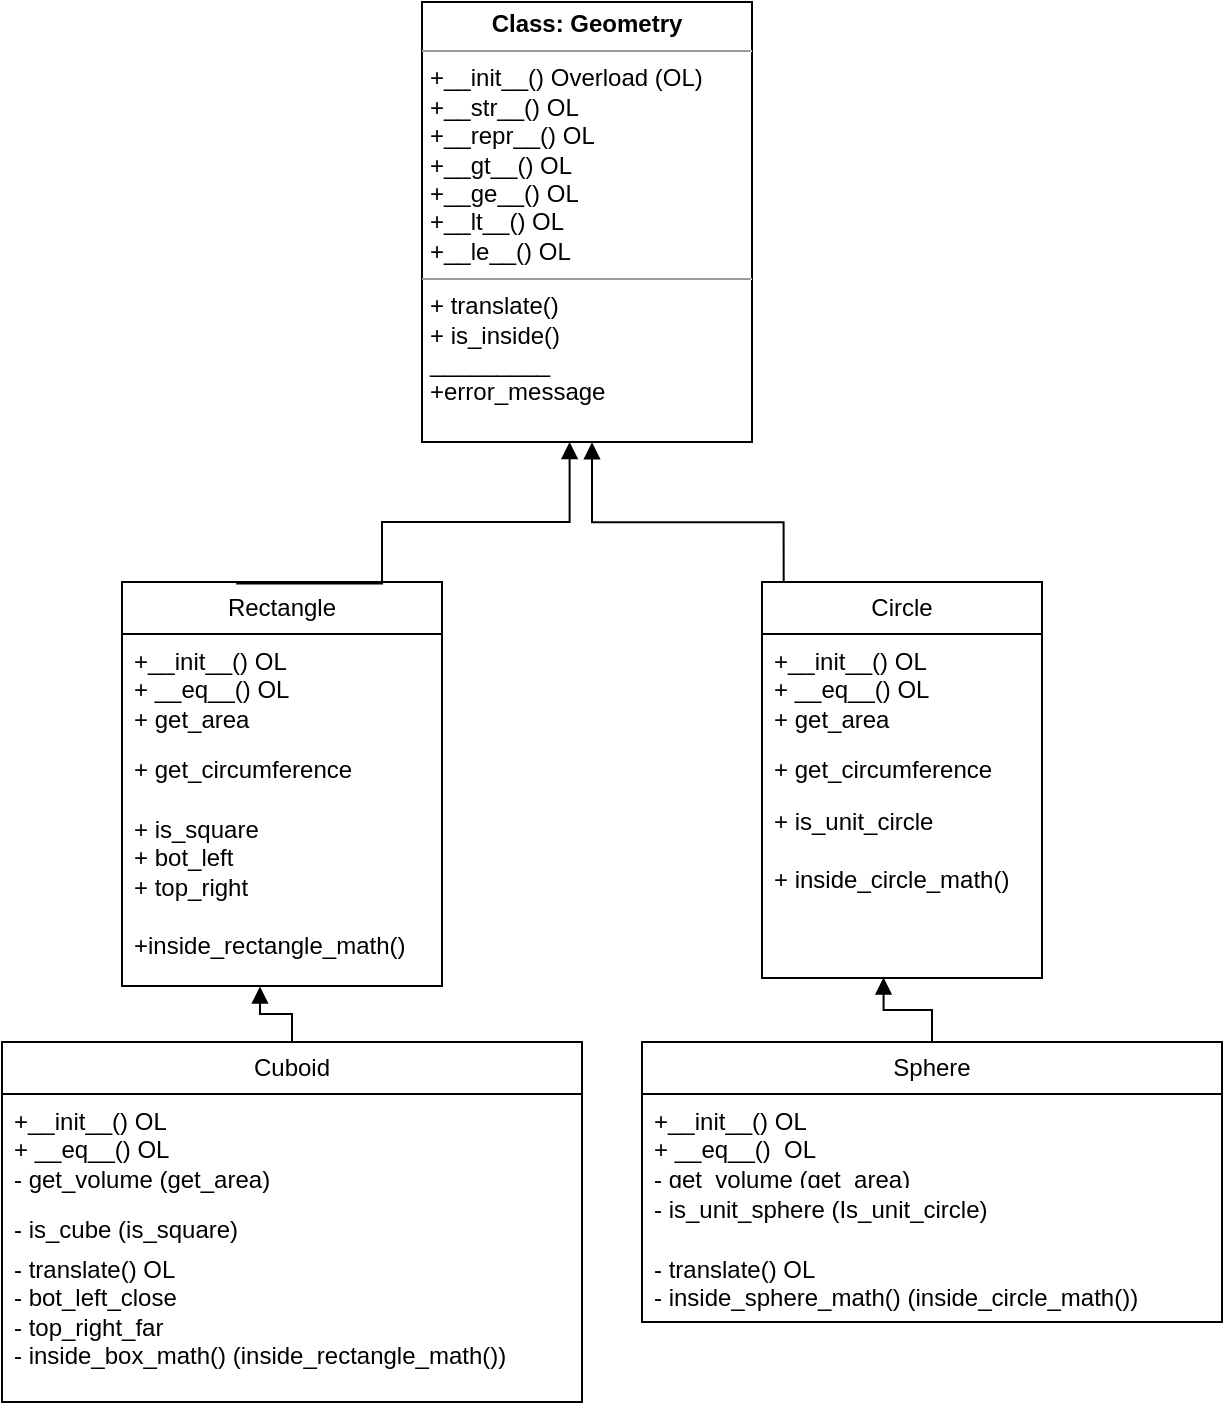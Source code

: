 <mxfile version="22.0.4" type="github">
  <diagram name="Page-1" id="c4acf3e9-155e-7222-9cf6-157b1a14988f">
    <mxGraphModel dx="1232" dy="1105" grid="1" gridSize="10" guides="1" tooltips="1" connect="1" arrows="1" fold="1" page="1" pageScale="1" pageWidth="850" pageHeight="1100" background="none" math="0" shadow="0">
      <root>
        <mxCell id="0" />
        <mxCell id="1" parent="0" />
        <mxCell id="qFAEqd3Lom9Yha_ofM8g-5" value="&lt;p style=&quot;margin:0px;margin-top:4px;text-align:center;&quot;&gt;&lt;b&gt;Class: Geometry&lt;br&gt;&lt;/b&gt;&lt;/p&gt;&lt;hr size=&quot;1&quot;&gt;&lt;p style=&quot;margin:0px;margin-left:4px;&quot;&gt;+__init__() Overload (OL)&lt;br&gt;&lt;/p&gt;&lt;p style=&quot;margin:0px;margin-left:4px;&quot;&gt;+__str__() OL&lt;br&gt;&lt;/p&gt;&lt;p style=&quot;margin:0px;margin-left:4px;&quot;&gt;+__repr__() OL&lt;/p&gt;&lt;p style=&quot;margin:0px;margin-left:4px;&quot;&gt;+__gt__() OL&lt;/p&gt;&lt;p style=&quot;margin:0px;margin-left:4px;&quot;&gt;+__ge__() OL&lt;/p&gt;&lt;p style=&quot;margin:0px;margin-left:4px;&quot;&gt;+__lt__() OL&lt;/p&gt;&lt;p style=&quot;margin:0px;margin-left:4px;&quot;&gt;+__le__() OL&lt;/p&gt;&lt;hr size=&quot;1&quot;&gt;&lt;p style=&quot;margin:0px;margin-left:4px;&quot;&gt;+ translate()&lt;/p&gt;&lt;p style=&quot;margin:0px;margin-left:4px;&quot;&gt;+ is_inside()&lt;/p&gt;&lt;p style=&quot;margin:0px;margin-left:4px;&quot;&gt;_________&lt;/p&gt;&lt;p style=&quot;margin:0px;margin-left:4px;&quot;&gt;+error_message&lt;br&gt;&lt;/p&gt;" style="verticalAlign=top;align=left;overflow=fill;fontSize=12;fontFamily=Helvetica;html=1;whiteSpace=wrap;" parent="1" vertex="1">
          <mxGeometry x="340" y="240" width="165" height="220" as="geometry" />
        </mxCell>
        <mxCell id="qFAEqd3Lom9Yha_ofM8g-6" value="&lt;div&gt;Rectangle&lt;/div&gt;" style="swimlane;fontStyle=0;childLayout=stackLayout;horizontal=1;startSize=26;fillColor=none;horizontalStack=0;resizeParent=1;resizeParentMax=0;resizeLast=0;collapsible=1;marginBottom=0;whiteSpace=wrap;html=1;" parent="1" vertex="1">
          <mxGeometry x="190" y="530" width="160" height="202" as="geometry" />
        </mxCell>
        <mxCell id="qFAEqd3Lom9Yha_ofM8g-7" value="&lt;div&gt;+__init__() OL&lt;/div&gt;&lt;div&gt;+ __eq__() OL&lt;/div&gt;&lt;div&gt;+ get_area&lt;br&gt;&lt;/div&gt;" style="text;strokeColor=none;fillColor=none;align=left;verticalAlign=top;spacingLeft=4;spacingRight=4;overflow=hidden;rotatable=0;points=[[0,0.5],[1,0.5]];portConstraint=eastwest;whiteSpace=wrap;html=1;" parent="qFAEqd3Lom9Yha_ofM8g-6" vertex="1">
          <mxGeometry y="26" width="160" height="54" as="geometry" />
        </mxCell>
        <mxCell id="qFAEqd3Lom9Yha_ofM8g-8" value="+ get_circumference" style="text;strokeColor=none;fillColor=none;align=left;verticalAlign=top;spacingLeft=4;spacingRight=4;overflow=hidden;rotatable=0;points=[[0,0.5],[1,0.5]];portConstraint=eastwest;whiteSpace=wrap;html=1;" parent="qFAEqd3Lom9Yha_ofM8g-6" vertex="1">
          <mxGeometry y="80" width="160" height="30" as="geometry" />
        </mxCell>
        <mxCell id="qFAEqd3Lom9Yha_ofM8g-9" value="&lt;div&gt;+ is_square&lt;/div&gt;&lt;div&gt;+ bot_left&lt;/div&gt;&lt;div&gt;+ top_right&lt;/div&gt;&lt;div&gt;&lt;br&gt;&lt;/div&gt;&lt;div&gt;+inside_rectangle_math()&lt;br&gt;&lt;/div&gt;" style="text;strokeColor=none;fillColor=none;align=left;verticalAlign=top;spacingLeft=4;spacingRight=4;overflow=hidden;rotatable=0;points=[[0,0.5],[1,0.5]];portConstraint=eastwest;whiteSpace=wrap;html=1;" parent="qFAEqd3Lom9Yha_ofM8g-6" vertex="1">
          <mxGeometry y="110" width="160" height="92" as="geometry" />
        </mxCell>
        <mxCell id="qFAEqd3Lom9Yha_ofM8g-10" value="Circle" style="swimlane;fontStyle=0;childLayout=stackLayout;horizontal=1;startSize=26;fillColor=none;horizontalStack=0;resizeParent=1;resizeParentMax=0;resizeLast=0;collapsible=1;marginBottom=0;whiteSpace=wrap;html=1;" parent="1" vertex="1">
          <mxGeometry x="510" y="530" width="140" height="198" as="geometry">
            <mxRectangle x="440" y="240" width="70" height="30" as="alternateBounds" />
          </mxGeometry>
        </mxCell>
        <mxCell id="qFAEqd3Lom9Yha_ofM8g-11" value="+__init__() OL&lt;div&gt;+ __eq__() OL&lt;/div&gt;&lt;div&gt;+ get_area&lt;br&gt;&lt;/div&gt;" style="text;strokeColor=none;fillColor=none;align=left;verticalAlign=top;spacingLeft=4;spacingRight=4;overflow=hidden;rotatable=0;points=[[0,0.5],[1,0.5]];portConstraint=eastwest;whiteSpace=wrap;html=1;" parent="qFAEqd3Lom9Yha_ofM8g-10" vertex="1">
          <mxGeometry y="26" width="140" height="54" as="geometry" />
        </mxCell>
        <mxCell id="qFAEqd3Lom9Yha_ofM8g-12" value="+ get_circumference" style="text;strokeColor=none;fillColor=none;align=left;verticalAlign=top;spacingLeft=4;spacingRight=4;overflow=hidden;rotatable=0;points=[[0,0.5],[1,0.5]];portConstraint=eastwest;whiteSpace=wrap;html=1;" parent="qFAEqd3Lom9Yha_ofM8g-10" vertex="1">
          <mxGeometry y="80" width="140" height="26" as="geometry" />
        </mxCell>
        <mxCell id="qFAEqd3Lom9Yha_ofM8g-13" value="&lt;div&gt;+ is_unit_circle&lt;/div&gt;&lt;div&gt;&lt;br&gt;&lt;/div&gt;&lt;div&gt;+ inside_circle_math()&lt;br&gt;&lt;/div&gt;" style="text;strokeColor=none;fillColor=none;align=left;verticalAlign=top;spacingLeft=4;spacingRight=4;overflow=hidden;rotatable=0;points=[[0,0.5],[1,0.5]];portConstraint=eastwest;whiteSpace=wrap;html=1;" parent="qFAEqd3Lom9Yha_ofM8g-10" vertex="1">
          <mxGeometry y="106" width="140" height="92" as="geometry" />
        </mxCell>
        <mxCell id="qFAEqd3Lom9Yha_ofM8g-14" value="&lt;div&gt;&lt;br&gt;&lt;/div&gt;" style="endArrow=block;endFill=1;html=1;edgeStyle=orthogonalEdgeStyle;align=left;verticalAlign=top;rounded=0;entryX=0.43;entryY=1.009;entryDx=0;entryDy=0;entryPerimeter=0;exitX=0.357;exitY=0.004;exitDx=0;exitDy=0;exitPerimeter=0;" parent="1" source="qFAEqd3Lom9Yha_ofM8g-6" edge="1">
          <mxGeometry x="-1" relative="1" as="geometry">
            <mxPoint x="310" y="528.83" as="sourcePoint" />
            <mxPoint x="413.8" y="460" as="targetPoint" />
            <Array as="points">
              <mxPoint x="320" y="530" />
              <mxPoint x="320" y="500" />
              <mxPoint x="414" y="500" />
            </Array>
          </mxGeometry>
        </mxCell>
        <mxCell id="qFAEqd3Lom9Yha_ofM8g-18" value="" style="endArrow=block;endFill=1;html=1;edgeStyle=orthogonalEdgeStyle;align=left;verticalAlign=top;rounded=0;entryX=0.553;entryY=1.031;entryDx=0;entryDy=0;entryPerimeter=0;exitX=0.638;exitY=-0.001;exitDx=0;exitDy=0;exitPerimeter=0;" parent="1" edge="1">
          <mxGeometry x="-1" relative="1" as="geometry">
            <mxPoint x="520.84" y="529.996" as="sourcePoint" />
            <mxPoint x="425" y="460.1" as="targetPoint" />
            <Array as="points">
              <mxPoint x="520.52" y="500.1" />
              <mxPoint x="425.52" y="500.1" />
            </Array>
          </mxGeometry>
        </mxCell>
        <mxCell id="d-dRbyV_aQIwzDTa89xE-1" value="Sphere" style="swimlane;fontStyle=0;childLayout=stackLayout;horizontal=1;startSize=26;fillColor=none;horizontalStack=0;resizeParent=1;resizeParentMax=0;resizeLast=0;collapsible=1;marginBottom=0;whiteSpace=wrap;html=1;" parent="1" vertex="1">
          <mxGeometry x="450" y="760" width="290" height="140" as="geometry">
            <mxRectangle x="440" y="240" width="70" height="30" as="alternateBounds" />
          </mxGeometry>
        </mxCell>
        <mxCell id="d-dRbyV_aQIwzDTa89xE-2" value="&lt;div style=&quot;&quot;&gt;+__init__() OL&lt;/div&gt;&lt;div style=&quot;&quot;&gt;+ __eq__()&amp;nbsp; OL&lt;/div&gt;&lt;div&gt;- get_volume (get_area)&lt;br&gt;&lt;/div&gt;" style="text;strokeColor=none;fillColor=none;align=left;verticalAlign=top;spacingLeft=4;spacingRight=4;overflow=hidden;rotatable=0;points=[[0,0.5],[1,0.5]];portConstraint=eastwest;whiteSpace=wrap;html=1;" parent="d-dRbyV_aQIwzDTa89xE-1" vertex="1">
          <mxGeometry y="26" width="290" height="44" as="geometry" />
        </mxCell>
        <mxCell id="d-dRbyV_aQIwzDTa89xE-3" value="- is_unit_sphere (Is_unit_circle)" style="text;strokeColor=none;fillColor=none;align=left;verticalAlign=top;spacingLeft=4;spacingRight=4;overflow=hidden;rotatable=0;points=[[0,0.5],[1,0.5]];portConstraint=eastwest;whiteSpace=wrap;html=1;" parent="d-dRbyV_aQIwzDTa89xE-1" vertex="1">
          <mxGeometry y="70" width="290" height="30" as="geometry" />
        </mxCell>
        <mxCell id="d-dRbyV_aQIwzDTa89xE-4" value="&lt;div&gt;- translate() OL&lt;/div&gt;&lt;div&gt;- inside_sphere_math() (inside_circle_math())&lt;br&gt;&lt;/div&gt;&amp;nbsp;" style="text;strokeColor=none;fillColor=none;align=left;verticalAlign=top;spacingLeft=4;spacingRight=4;overflow=hidden;rotatable=0;points=[[0,0.5],[1,0.5]];portConstraint=eastwest;whiteSpace=wrap;html=1;" parent="d-dRbyV_aQIwzDTa89xE-1" vertex="1">
          <mxGeometry y="100" width="290" height="40" as="geometry" />
        </mxCell>
        <mxCell id="d-dRbyV_aQIwzDTa89xE-5" value="Cuboid" style="swimlane;fontStyle=0;childLayout=stackLayout;horizontal=1;startSize=26;fillColor=none;horizontalStack=0;resizeParent=1;resizeParentMax=0;resizeLast=0;collapsible=1;marginBottom=0;whiteSpace=wrap;html=1;" parent="1" vertex="1">
          <mxGeometry x="130" y="760" width="290" height="180" as="geometry">
            <mxRectangle x="440" y="240" width="70" height="30" as="alternateBounds" />
          </mxGeometry>
        </mxCell>
        <mxCell id="d-dRbyV_aQIwzDTa89xE-6" value="&lt;div&gt;+__init__() OL&lt;/div&gt;&lt;div&gt;+ __eq__() OL&lt;/div&gt;&lt;div&gt;- get_volume (get_area)&lt;br&gt;&lt;/div&gt;" style="text;strokeColor=none;fillColor=none;align=left;verticalAlign=top;spacingLeft=4;spacingRight=4;overflow=hidden;rotatable=0;points=[[0,0.5],[1,0.5]];portConstraint=eastwest;whiteSpace=wrap;html=1;" parent="d-dRbyV_aQIwzDTa89xE-5" vertex="1">
          <mxGeometry y="26" width="290" height="54" as="geometry" />
        </mxCell>
        <mxCell id="d-dRbyV_aQIwzDTa89xE-7" value="- is_cube (is_square)" style="text;strokeColor=none;fillColor=none;align=left;verticalAlign=top;spacingLeft=4;spacingRight=4;overflow=hidden;rotatable=0;points=[[0,0.5],[1,0.5]];portConstraint=eastwest;whiteSpace=wrap;html=1;" parent="d-dRbyV_aQIwzDTa89xE-5" vertex="1">
          <mxGeometry y="80" width="290" height="20" as="geometry" />
        </mxCell>
        <mxCell id="d-dRbyV_aQIwzDTa89xE-8" value="&lt;div&gt;- translate() OL&lt;/div&gt;&lt;div&gt;- bot_left_close&lt;/div&gt;&lt;div&gt;- top_right_far&lt;/div&gt;&lt;div&gt;- inside_box_math() (inside_rectangle_math())&lt;br&gt;&lt;/div&gt;" style="text;strokeColor=none;fillColor=none;align=left;verticalAlign=top;spacingLeft=4;spacingRight=4;overflow=hidden;rotatable=0;points=[[0,0.5],[1,0.5]];portConstraint=eastwest;whiteSpace=wrap;html=1;" parent="d-dRbyV_aQIwzDTa89xE-5" vertex="1">
          <mxGeometry y="100" width="290" height="80" as="geometry" />
        </mxCell>
        <mxCell id="d-dRbyV_aQIwzDTa89xE-9" value="" style="endArrow=block;endFill=1;html=1;edgeStyle=orthogonalEdgeStyle;align=left;verticalAlign=top;rounded=0;exitX=0.5;exitY=0;exitDx=0;exitDy=0;entryX=0.431;entryY=1.003;entryDx=0;entryDy=0;entryPerimeter=0;" parent="1" source="d-dRbyV_aQIwzDTa89xE-5" target="qFAEqd3Lom9Yha_ofM8g-9" edge="1">
          <mxGeometry x="-1" relative="1" as="geometry">
            <mxPoint x="450" y="670" as="sourcePoint" />
            <mxPoint x="250" y="710" as="targetPoint" />
          </mxGeometry>
        </mxCell>
        <mxCell id="d-dRbyV_aQIwzDTa89xE-11" value="" style="endArrow=block;endFill=1;html=1;edgeStyle=orthogonalEdgeStyle;align=left;verticalAlign=top;rounded=0;entryX=0.434;entryY=0.997;entryDx=0;entryDy=0;entryPerimeter=0;" parent="1" target="qFAEqd3Lom9Yha_ofM8g-13" edge="1" source="d-dRbyV_aQIwzDTa89xE-1">
          <mxGeometry x="-1" relative="1" as="geometry">
            <mxPoint x="531" y="760" as="sourcePoint" />
            <mxPoint x="573.0" y="704" as="targetPoint" />
          </mxGeometry>
        </mxCell>
      </root>
    </mxGraphModel>
  </diagram>
</mxfile>
